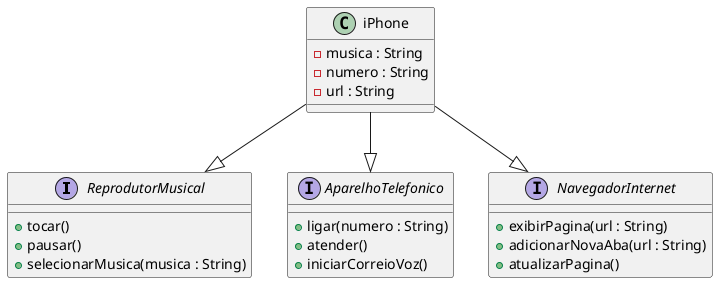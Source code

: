 @startuml
interface ReprodutorMusical {
  +tocar()
  +pausar()
  +selecionarMusica(musica : String)
}

interface AparelhoTelefonico {
  +ligar(numero : String)
  +atender()
  +iniciarCorreioVoz()
}

interface NavegadorInternet {
  +exibirPagina(url : String)
  +adicionarNovaAba(url : String)
  +atualizarPagina()
}

class iPhone {
  -musica : String
  -numero : String
  -url : String
}

iPhone --|> ReprodutorMusical
iPhone --|> AparelhoTelefonico
iPhone --|> NavegadorInternet
@enduml
